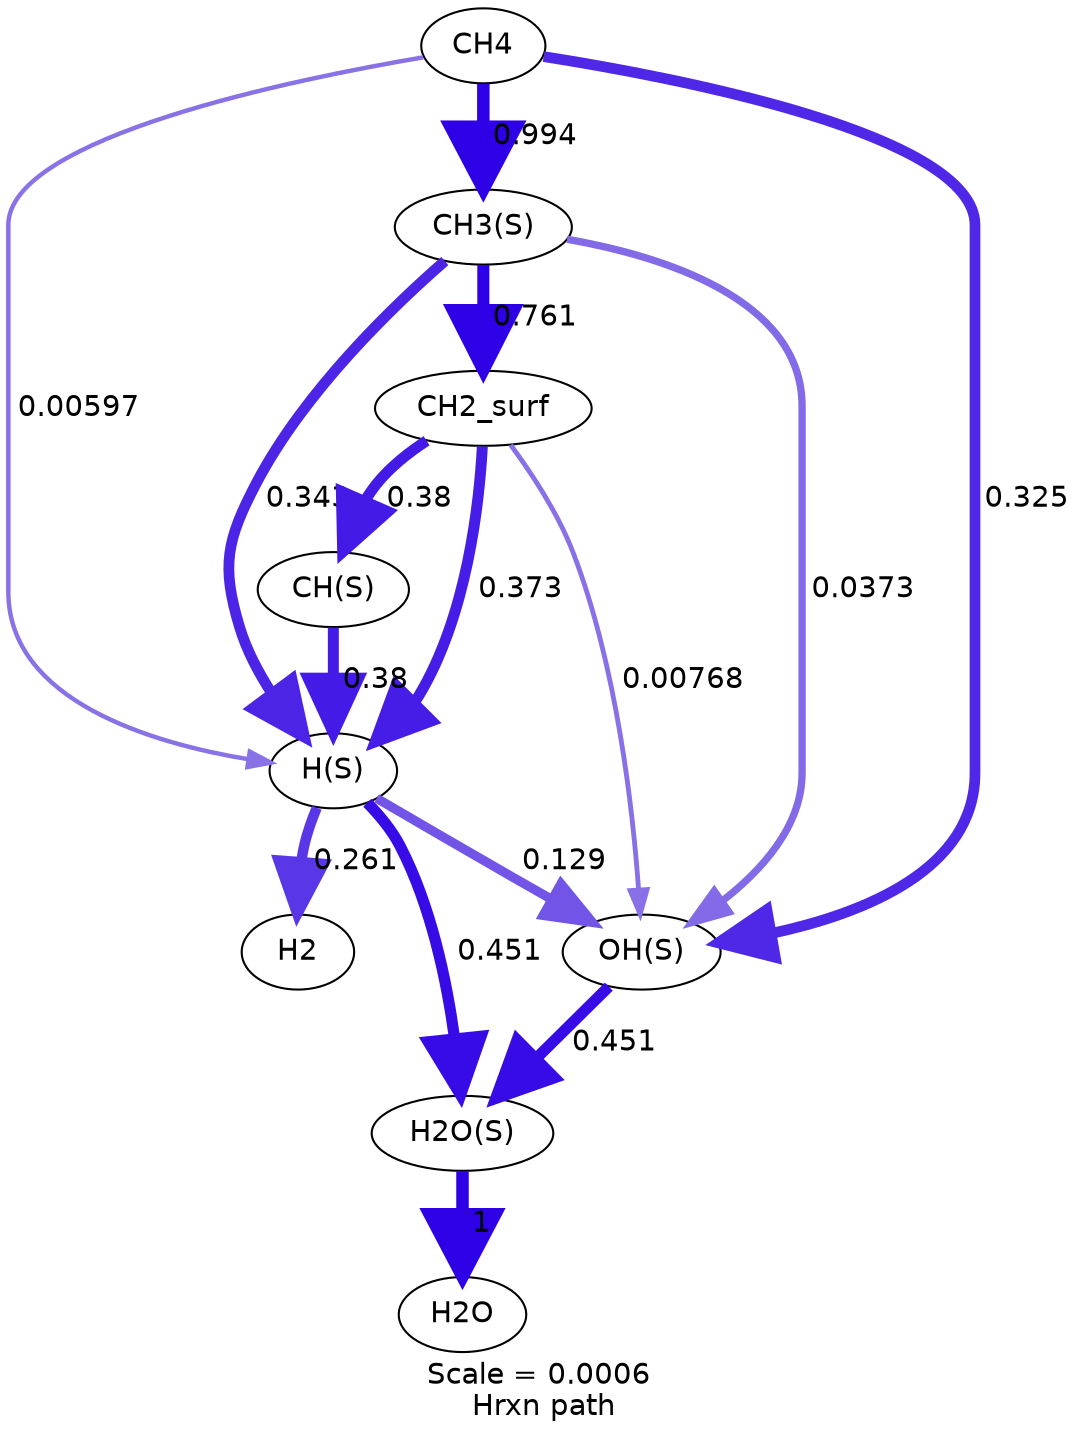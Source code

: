 digraph reaction_paths {
center=1;
s13 -> s7[fontname="Helvetica", style="setlinewidth(4.99)", arrowsize=2.49, color="0.7, 0.761, 0.9"
, label=" 0.261"];
s13 -> s15[fontname="Helvetica", style="setlinewidth(5.4)", arrowsize=2.7, color="0.7, 0.951, 0.9"
, label=" 0.451"];
s3 -> s13[fontname="Helvetica", style="setlinewidth(2.13)", arrowsize=1.07, color="0.7, 0.506, 0.9"
, label=" 0.00597"];
s16 -> s13[fontname="Helvetica", style="setlinewidth(5.19)", arrowsize=2.6, color="0.7, 0.843, 0.9"
, label=" 0.343"];
s13 -> s14[fontname="Helvetica", style="setlinewidth(4.46)", arrowsize=2.23, color="0.7, 0.629, 0.9"
, label=" 0.129"];
s17 -> s13[fontname="Helvetica", style="setlinewidth(5.26)", arrowsize=2.63, color="0.7, 0.873, 0.9"
, label=" 0.373"];
s18 -> s13[fontname="Helvetica", style="setlinewidth(5.27)", arrowsize=2.63, color="0.7, 0.88, 0.9"
, label=" 0.38"];
s15 -> s6[fontname="Helvetica", style="setlinewidth(6)", arrowsize=3, color="0.7, 1.5, 0.9"
, label=" 1"];
s14 -> s15[fontname="Helvetica", style="setlinewidth(5.4)", arrowsize=2.7, color="0.7, 0.951, 0.9"
, label=" 0.451"];
s3 -> s16[fontname="Helvetica", style="setlinewidth(6)", arrowsize=3, color="0.7, 1.49, 0.9"
, label=" 0.994"];
s3 -> s14[fontname="Helvetica", style="setlinewidth(5.15)", arrowsize=2.58, color="0.7, 0.825, 0.9"
, label=" 0.325"];
s16 -> s14[fontname="Helvetica", style="setlinewidth(3.52)", arrowsize=1.76, color="0.7, 0.537, 0.9"
, label=" 0.0373"];
s16 -> s17[fontname="Helvetica", style="setlinewidth(5.79)", arrowsize=2.9, color="0.7, 1.26, 0.9"
, label=" 0.761"];
s17 -> s14[fontname="Helvetica", style="setlinewidth(2.32)", arrowsize=1.16, color="0.7, 0.508, 0.9"
, label=" 0.00768"];
s17 -> s18[fontname="Helvetica", style="setlinewidth(5.27)", arrowsize=2.64, color="0.7, 0.88, 0.9"
, label=" 0.38"];
s3 [ fontname="Helvetica", label="CH4"];
s6 [ fontname="Helvetica", label="H2O"];
s7 [ fontname="Helvetica", label="H2"];
s13 [ fontname="Helvetica", label="H(S)"];
s14 [ fontname="Helvetica", label="OH(S)"];
s15 [ fontname="Helvetica", label="H2O(S)"];
s16 [ fontname="Helvetica", label="CH3(S)"];
s17 [ fontname="Helvetica", label="CH2_surf"];
s18 [ fontname="Helvetica", label="CH(S)"];
 label = "Scale = 0.0006\l Hrxn path";
 fontname = "Helvetica";
}
